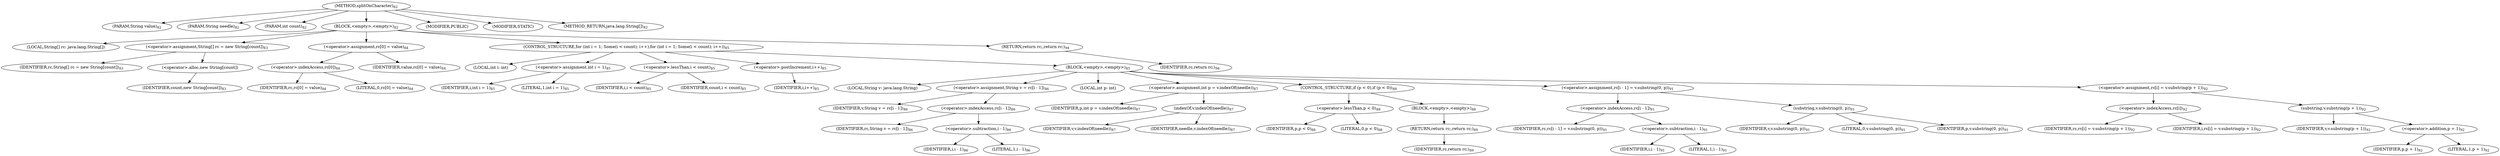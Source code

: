 digraph "splitOnCharacter" {  
"146" [label = <(METHOD,splitOnCharacter)<SUB>82</SUB>> ]
"147" [label = <(PARAM,String value)<SUB>82</SUB>> ]
"148" [label = <(PARAM,String needle)<SUB>82</SUB>> ]
"149" [label = <(PARAM,int count)<SUB>82</SUB>> ]
"150" [label = <(BLOCK,&lt;empty&gt;,&lt;empty&gt;)<SUB>82</SUB>> ]
"151" [label = <(LOCAL,String[] rc: java.lang.String[])> ]
"152" [label = <(&lt;operator&gt;.assignment,String[] rc = new String[count])<SUB>83</SUB>> ]
"153" [label = <(IDENTIFIER,rc,String[] rc = new String[count])<SUB>83</SUB>> ]
"154" [label = <(&lt;operator&gt;.alloc,new String[count])> ]
"155" [label = <(IDENTIFIER,count,new String[count])<SUB>83</SUB>> ]
"156" [label = <(&lt;operator&gt;.assignment,rc[0] = value)<SUB>84</SUB>> ]
"157" [label = <(&lt;operator&gt;.indexAccess,rc[0])<SUB>84</SUB>> ]
"158" [label = <(IDENTIFIER,rc,rc[0] = value)<SUB>84</SUB>> ]
"159" [label = <(LITERAL,0,rc[0] = value)<SUB>84</SUB>> ]
"160" [label = <(IDENTIFIER,value,rc[0] = value)<SUB>84</SUB>> ]
"161" [label = <(CONTROL_STRUCTURE,for (int i = 1; Some(i &lt; count); i++),for (int i = 1; Some(i &lt; count); i++))<SUB>85</SUB>> ]
"162" [label = <(LOCAL,int i: int)> ]
"163" [label = <(&lt;operator&gt;.assignment,int i = 1)<SUB>85</SUB>> ]
"164" [label = <(IDENTIFIER,i,int i = 1)<SUB>85</SUB>> ]
"165" [label = <(LITERAL,1,int i = 1)<SUB>85</SUB>> ]
"166" [label = <(&lt;operator&gt;.lessThan,i &lt; count)<SUB>85</SUB>> ]
"167" [label = <(IDENTIFIER,i,i &lt; count)<SUB>85</SUB>> ]
"168" [label = <(IDENTIFIER,count,i &lt; count)<SUB>85</SUB>> ]
"169" [label = <(&lt;operator&gt;.postIncrement,i++)<SUB>85</SUB>> ]
"170" [label = <(IDENTIFIER,i,i++)<SUB>85</SUB>> ]
"171" [label = <(BLOCK,&lt;empty&gt;,&lt;empty&gt;)<SUB>85</SUB>> ]
"172" [label = <(LOCAL,String v: java.lang.String)> ]
"173" [label = <(&lt;operator&gt;.assignment,String v = rc[i - 1])<SUB>86</SUB>> ]
"174" [label = <(IDENTIFIER,v,String v = rc[i - 1])<SUB>86</SUB>> ]
"175" [label = <(&lt;operator&gt;.indexAccess,rc[i - 1])<SUB>86</SUB>> ]
"176" [label = <(IDENTIFIER,rc,String v = rc[i - 1])<SUB>86</SUB>> ]
"177" [label = <(&lt;operator&gt;.subtraction,i - 1)<SUB>86</SUB>> ]
"178" [label = <(IDENTIFIER,i,i - 1)<SUB>86</SUB>> ]
"179" [label = <(LITERAL,1,i - 1)<SUB>86</SUB>> ]
"180" [label = <(LOCAL,int p: int)> ]
"181" [label = <(&lt;operator&gt;.assignment,int p = v.indexOf(needle))<SUB>87</SUB>> ]
"182" [label = <(IDENTIFIER,p,int p = v.indexOf(needle))<SUB>87</SUB>> ]
"183" [label = <(indexOf,v.indexOf(needle))<SUB>87</SUB>> ]
"184" [label = <(IDENTIFIER,v,v.indexOf(needle))<SUB>87</SUB>> ]
"185" [label = <(IDENTIFIER,needle,v.indexOf(needle))<SUB>87</SUB>> ]
"186" [label = <(CONTROL_STRUCTURE,if (p &lt; 0),if (p &lt; 0))<SUB>88</SUB>> ]
"187" [label = <(&lt;operator&gt;.lessThan,p &lt; 0)<SUB>88</SUB>> ]
"188" [label = <(IDENTIFIER,p,p &lt; 0)<SUB>88</SUB>> ]
"189" [label = <(LITERAL,0,p &lt; 0)<SUB>88</SUB>> ]
"190" [label = <(BLOCK,&lt;empty&gt;,&lt;empty&gt;)<SUB>88</SUB>> ]
"191" [label = <(RETURN,return rc;,return rc;)<SUB>89</SUB>> ]
"192" [label = <(IDENTIFIER,rc,return rc;)<SUB>89</SUB>> ]
"193" [label = <(&lt;operator&gt;.assignment,rc[i - 1] = v.substring(0, p))<SUB>91</SUB>> ]
"194" [label = <(&lt;operator&gt;.indexAccess,rc[i - 1])<SUB>91</SUB>> ]
"195" [label = <(IDENTIFIER,rc,rc[i - 1] = v.substring(0, p))<SUB>91</SUB>> ]
"196" [label = <(&lt;operator&gt;.subtraction,i - 1)<SUB>91</SUB>> ]
"197" [label = <(IDENTIFIER,i,i - 1)<SUB>91</SUB>> ]
"198" [label = <(LITERAL,1,i - 1)<SUB>91</SUB>> ]
"199" [label = <(substring,v.substring(0, p))<SUB>91</SUB>> ]
"200" [label = <(IDENTIFIER,v,v.substring(0, p))<SUB>91</SUB>> ]
"201" [label = <(LITERAL,0,v.substring(0, p))<SUB>91</SUB>> ]
"202" [label = <(IDENTIFIER,p,v.substring(0, p))<SUB>91</SUB>> ]
"203" [label = <(&lt;operator&gt;.assignment,rc[i] = v.substring(p + 1))<SUB>92</SUB>> ]
"204" [label = <(&lt;operator&gt;.indexAccess,rc[i])<SUB>92</SUB>> ]
"205" [label = <(IDENTIFIER,rc,rc[i] = v.substring(p + 1))<SUB>92</SUB>> ]
"206" [label = <(IDENTIFIER,i,rc[i] = v.substring(p + 1))<SUB>92</SUB>> ]
"207" [label = <(substring,v.substring(p + 1))<SUB>92</SUB>> ]
"208" [label = <(IDENTIFIER,v,v.substring(p + 1))<SUB>92</SUB>> ]
"209" [label = <(&lt;operator&gt;.addition,p + 1)<SUB>92</SUB>> ]
"210" [label = <(IDENTIFIER,p,p + 1)<SUB>92</SUB>> ]
"211" [label = <(LITERAL,1,p + 1)<SUB>92</SUB>> ]
"212" [label = <(RETURN,return rc;,return rc;)<SUB>94</SUB>> ]
"213" [label = <(IDENTIFIER,rc,return rc;)<SUB>94</SUB>> ]
"214" [label = <(MODIFIER,PUBLIC)> ]
"215" [label = <(MODIFIER,STATIC)> ]
"216" [label = <(METHOD_RETURN,java.lang.String[])<SUB>82</SUB>> ]
  "146" -> "147" 
  "146" -> "148" 
  "146" -> "149" 
  "146" -> "150" 
  "146" -> "214" 
  "146" -> "215" 
  "146" -> "216" 
  "150" -> "151" 
  "150" -> "152" 
  "150" -> "156" 
  "150" -> "161" 
  "150" -> "212" 
  "152" -> "153" 
  "152" -> "154" 
  "154" -> "155" 
  "156" -> "157" 
  "156" -> "160" 
  "157" -> "158" 
  "157" -> "159" 
  "161" -> "162" 
  "161" -> "163" 
  "161" -> "166" 
  "161" -> "169" 
  "161" -> "171" 
  "163" -> "164" 
  "163" -> "165" 
  "166" -> "167" 
  "166" -> "168" 
  "169" -> "170" 
  "171" -> "172" 
  "171" -> "173" 
  "171" -> "180" 
  "171" -> "181" 
  "171" -> "186" 
  "171" -> "193" 
  "171" -> "203" 
  "173" -> "174" 
  "173" -> "175" 
  "175" -> "176" 
  "175" -> "177" 
  "177" -> "178" 
  "177" -> "179" 
  "181" -> "182" 
  "181" -> "183" 
  "183" -> "184" 
  "183" -> "185" 
  "186" -> "187" 
  "186" -> "190" 
  "187" -> "188" 
  "187" -> "189" 
  "190" -> "191" 
  "191" -> "192" 
  "193" -> "194" 
  "193" -> "199" 
  "194" -> "195" 
  "194" -> "196" 
  "196" -> "197" 
  "196" -> "198" 
  "199" -> "200" 
  "199" -> "201" 
  "199" -> "202" 
  "203" -> "204" 
  "203" -> "207" 
  "204" -> "205" 
  "204" -> "206" 
  "207" -> "208" 
  "207" -> "209" 
  "209" -> "210" 
  "209" -> "211" 
  "212" -> "213" 
}
